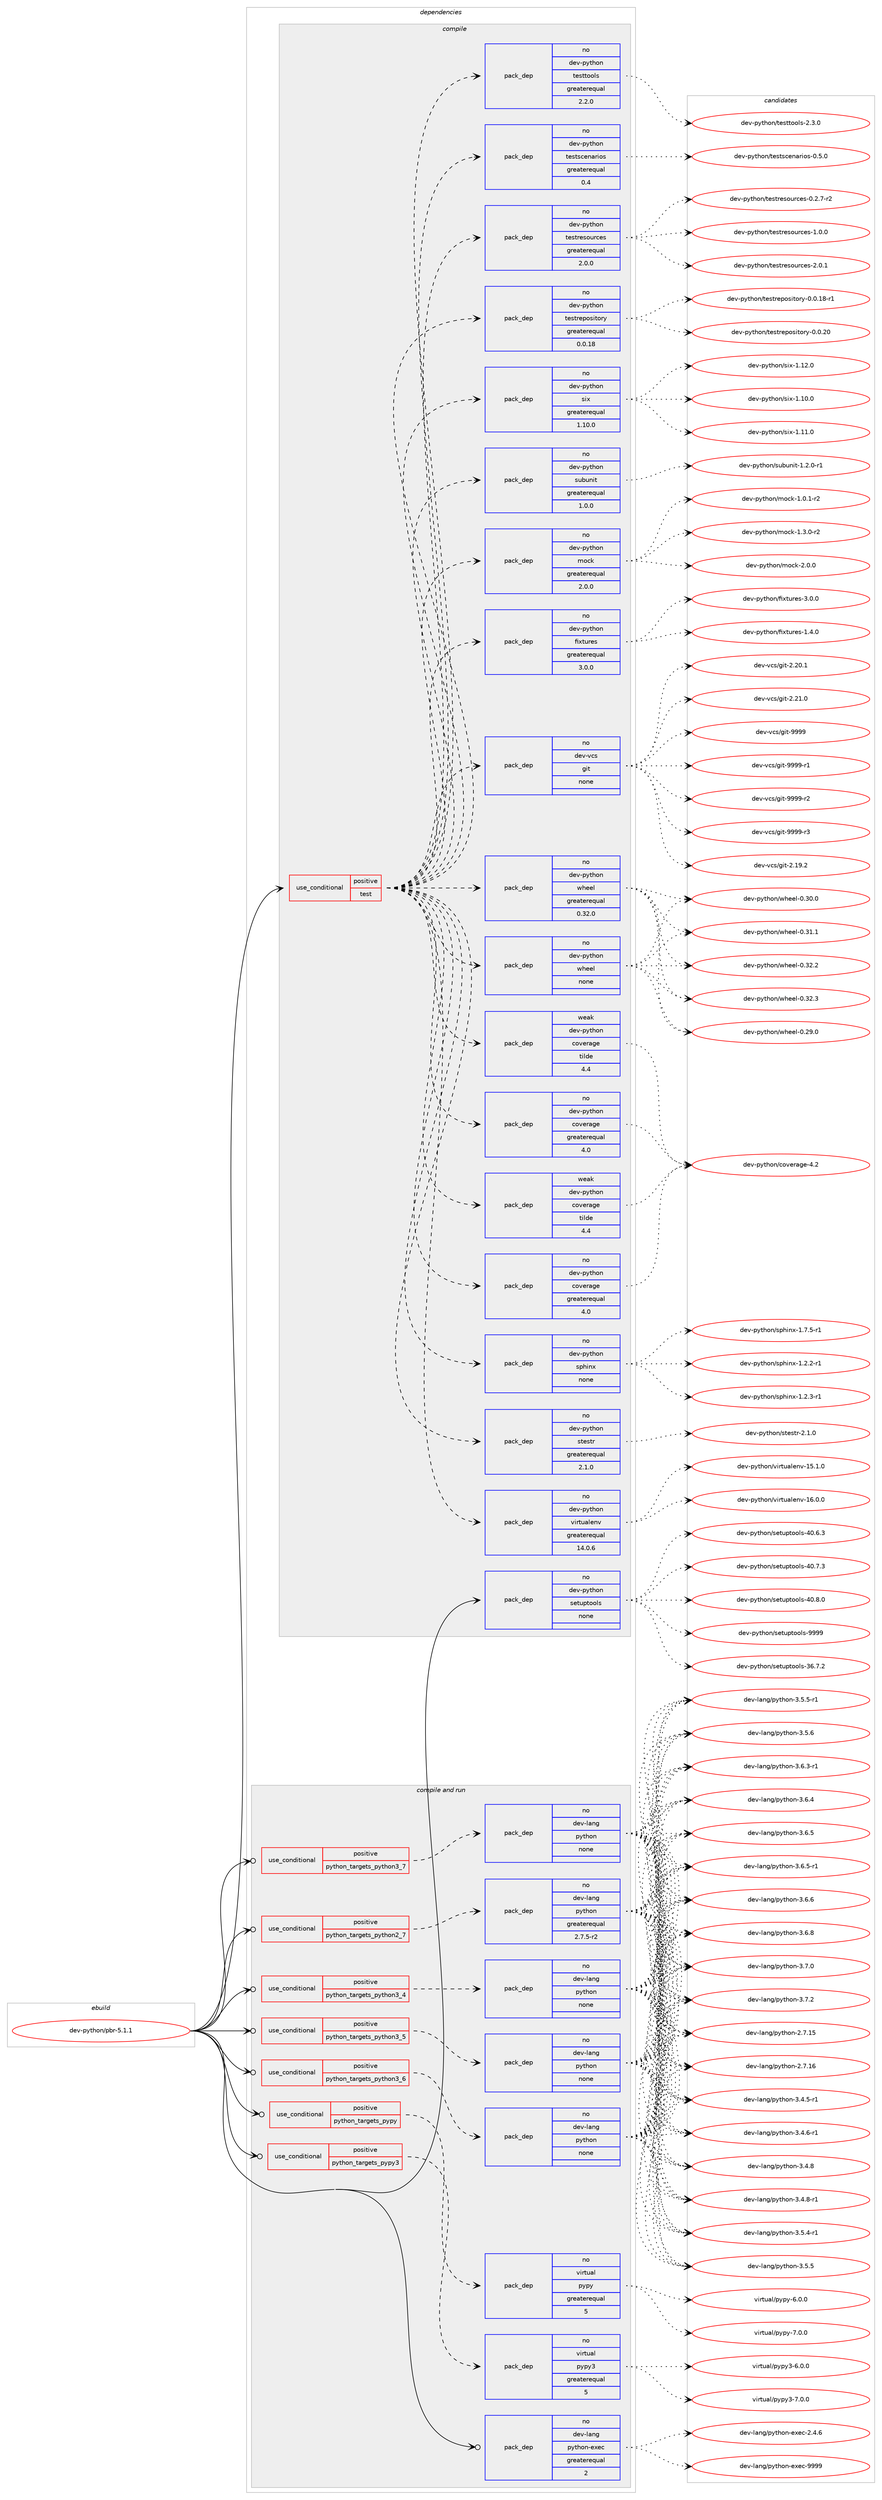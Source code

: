 digraph prolog {

# *************
# Graph options
# *************

newrank=true;
concentrate=true;
compound=true;
graph [rankdir=LR,fontname=Helvetica,fontsize=10,ranksep=1.5];#, ranksep=2.5, nodesep=0.2];
edge  [arrowhead=vee];
node  [fontname=Helvetica,fontsize=10];

# **********
# The ebuild
# **********

subgraph cluster_leftcol {
color=gray;
rank=same;
label=<<i>ebuild</i>>;
id [label="dev-python/pbr-5.1.1", color=red, width=4, href="../dev-python/pbr-5.1.1.svg"];
}

# ****************
# The dependencies
# ****************

subgraph cluster_midcol {
color=gray;
label=<<i>dependencies</i>>;
subgraph cluster_compile {
fillcolor="#eeeeee";
style=filled;
label=<<i>compile</i>>;
subgraph cond379207 {
dependency1424909 [label=<<TABLE BORDER="0" CELLBORDER="1" CELLSPACING="0" CELLPADDING="4"><TR><TD ROWSPAN="3" CELLPADDING="10">use_conditional</TD></TR><TR><TD>positive</TD></TR><TR><TD>test</TD></TR></TABLE>>, shape=none, color=red];
subgraph pack1022392 {
dependency1424910 [label=<<TABLE BORDER="0" CELLBORDER="1" CELLSPACING="0" CELLPADDING="4" WIDTH="220"><TR><TD ROWSPAN="6" CELLPADDING="30">pack_dep</TD></TR><TR><TD WIDTH="110">no</TD></TR><TR><TD>dev-python</TD></TR><TR><TD>wheel</TD></TR><TR><TD>greaterequal</TD></TR><TR><TD>0.32.0</TD></TR></TABLE>>, shape=none, color=blue];
}
dependency1424909:e -> dependency1424910:w [weight=20,style="dashed",arrowhead="vee"];
subgraph pack1022393 {
dependency1424911 [label=<<TABLE BORDER="0" CELLBORDER="1" CELLSPACING="0" CELLPADDING="4" WIDTH="220"><TR><TD ROWSPAN="6" CELLPADDING="30">pack_dep</TD></TR><TR><TD WIDTH="110">no</TD></TR><TR><TD>dev-python</TD></TR><TR><TD>coverage</TD></TR><TR><TD>greaterequal</TD></TR><TR><TD>4.0</TD></TR></TABLE>>, shape=none, color=blue];
}
dependency1424909:e -> dependency1424911:w [weight=20,style="dashed",arrowhead="vee"];
subgraph pack1022394 {
dependency1424912 [label=<<TABLE BORDER="0" CELLBORDER="1" CELLSPACING="0" CELLPADDING="4" WIDTH="220"><TR><TD ROWSPAN="6" CELLPADDING="30">pack_dep</TD></TR><TR><TD WIDTH="110">weak</TD></TR><TR><TD>dev-python</TD></TR><TR><TD>coverage</TD></TR><TR><TD>tilde</TD></TR><TR><TD>4.4</TD></TR></TABLE>>, shape=none, color=blue];
}
dependency1424909:e -> dependency1424912:w [weight=20,style="dashed",arrowhead="vee"];
subgraph pack1022395 {
dependency1424913 [label=<<TABLE BORDER="0" CELLBORDER="1" CELLSPACING="0" CELLPADDING="4" WIDTH="220"><TR><TD ROWSPAN="6" CELLPADDING="30">pack_dep</TD></TR><TR><TD WIDTH="110">no</TD></TR><TR><TD>dev-python</TD></TR><TR><TD>fixtures</TD></TR><TR><TD>greaterequal</TD></TR><TR><TD>3.0.0</TD></TR></TABLE>>, shape=none, color=blue];
}
dependency1424909:e -> dependency1424913:w [weight=20,style="dashed",arrowhead="vee"];
subgraph pack1022396 {
dependency1424914 [label=<<TABLE BORDER="0" CELLBORDER="1" CELLSPACING="0" CELLPADDING="4" WIDTH="220"><TR><TD ROWSPAN="6" CELLPADDING="30">pack_dep</TD></TR><TR><TD WIDTH="110">no</TD></TR><TR><TD>dev-python</TD></TR><TR><TD>mock</TD></TR><TR><TD>greaterequal</TD></TR><TR><TD>2.0.0</TD></TR></TABLE>>, shape=none, color=blue];
}
dependency1424909:e -> dependency1424914:w [weight=20,style="dashed",arrowhead="vee"];
subgraph pack1022397 {
dependency1424915 [label=<<TABLE BORDER="0" CELLBORDER="1" CELLSPACING="0" CELLPADDING="4" WIDTH="220"><TR><TD ROWSPAN="6" CELLPADDING="30">pack_dep</TD></TR><TR><TD WIDTH="110">no</TD></TR><TR><TD>dev-python</TD></TR><TR><TD>subunit</TD></TR><TR><TD>greaterequal</TD></TR><TR><TD>1.0.0</TD></TR></TABLE>>, shape=none, color=blue];
}
dependency1424909:e -> dependency1424915:w [weight=20,style="dashed",arrowhead="vee"];
subgraph pack1022398 {
dependency1424916 [label=<<TABLE BORDER="0" CELLBORDER="1" CELLSPACING="0" CELLPADDING="4" WIDTH="220"><TR><TD ROWSPAN="6" CELLPADDING="30">pack_dep</TD></TR><TR><TD WIDTH="110">no</TD></TR><TR><TD>dev-python</TD></TR><TR><TD>six</TD></TR><TR><TD>greaterequal</TD></TR><TR><TD>1.10.0</TD></TR></TABLE>>, shape=none, color=blue];
}
dependency1424909:e -> dependency1424916:w [weight=20,style="dashed",arrowhead="vee"];
subgraph pack1022399 {
dependency1424917 [label=<<TABLE BORDER="0" CELLBORDER="1" CELLSPACING="0" CELLPADDING="4" WIDTH="220"><TR><TD ROWSPAN="6" CELLPADDING="30">pack_dep</TD></TR><TR><TD WIDTH="110">no</TD></TR><TR><TD>dev-python</TD></TR><TR><TD>testrepository</TD></TR><TR><TD>greaterequal</TD></TR><TR><TD>0.0.18</TD></TR></TABLE>>, shape=none, color=blue];
}
dependency1424909:e -> dependency1424917:w [weight=20,style="dashed",arrowhead="vee"];
subgraph pack1022400 {
dependency1424918 [label=<<TABLE BORDER="0" CELLBORDER="1" CELLSPACING="0" CELLPADDING="4" WIDTH="220"><TR><TD ROWSPAN="6" CELLPADDING="30">pack_dep</TD></TR><TR><TD WIDTH="110">no</TD></TR><TR><TD>dev-python</TD></TR><TR><TD>testresources</TD></TR><TR><TD>greaterequal</TD></TR><TR><TD>2.0.0</TD></TR></TABLE>>, shape=none, color=blue];
}
dependency1424909:e -> dependency1424918:w [weight=20,style="dashed",arrowhead="vee"];
subgraph pack1022401 {
dependency1424919 [label=<<TABLE BORDER="0" CELLBORDER="1" CELLSPACING="0" CELLPADDING="4" WIDTH="220"><TR><TD ROWSPAN="6" CELLPADDING="30">pack_dep</TD></TR><TR><TD WIDTH="110">no</TD></TR><TR><TD>dev-python</TD></TR><TR><TD>testscenarios</TD></TR><TR><TD>greaterequal</TD></TR><TR><TD>0.4</TD></TR></TABLE>>, shape=none, color=blue];
}
dependency1424909:e -> dependency1424919:w [weight=20,style="dashed",arrowhead="vee"];
subgraph pack1022402 {
dependency1424920 [label=<<TABLE BORDER="0" CELLBORDER="1" CELLSPACING="0" CELLPADDING="4" WIDTH="220"><TR><TD ROWSPAN="6" CELLPADDING="30">pack_dep</TD></TR><TR><TD WIDTH="110">no</TD></TR><TR><TD>dev-python</TD></TR><TR><TD>testtools</TD></TR><TR><TD>greaterequal</TD></TR><TR><TD>2.2.0</TD></TR></TABLE>>, shape=none, color=blue];
}
dependency1424909:e -> dependency1424920:w [weight=20,style="dashed",arrowhead="vee"];
subgraph pack1022403 {
dependency1424921 [label=<<TABLE BORDER="0" CELLBORDER="1" CELLSPACING="0" CELLPADDING="4" WIDTH="220"><TR><TD ROWSPAN="6" CELLPADDING="30">pack_dep</TD></TR><TR><TD WIDTH="110">no</TD></TR><TR><TD>dev-python</TD></TR><TR><TD>virtualenv</TD></TR><TR><TD>greaterequal</TD></TR><TR><TD>14.0.6</TD></TR></TABLE>>, shape=none, color=blue];
}
dependency1424909:e -> dependency1424921:w [weight=20,style="dashed",arrowhead="vee"];
subgraph pack1022404 {
dependency1424922 [label=<<TABLE BORDER="0" CELLBORDER="1" CELLSPACING="0" CELLPADDING="4" WIDTH="220"><TR><TD ROWSPAN="6" CELLPADDING="30">pack_dep</TD></TR><TR><TD WIDTH="110">no</TD></TR><TR><TD>dev-python</TD></TR><TR><TD>stestr</TD></TR><TR><TD>greaterequal</TD></TR><TR><TD>2.1.0</TD></TR></TABLE>>, shape=none, color=blue];
}
dependency1424909:e -> dependency1424922:w [weight=20,style="dashed",arrowhead="vee"];
subgraph pack1022405 {
dependency1424923 [label=<<TABLE BORDER="0" CELLBORDER="1" CELLSPACING="0" CELLPADDING="4" WIDTH="220"><TR><TD ROWSPAN="6" CELLPADDING="30">pack_dep</TD></TR><TR><TD WIDTH="110">no</TD></TR><TR><TD>dev-python</TD></TR><TR><TD>coverage</TD></TR><TR><TD>greaterequal</TD></TR><TR><TD>4.0</TD></TR></TABLE>>, shape=none, color=blue];
}
dependency1424909:e -> dependency1424923:w [weight=20,style="dashed",arrowhead="vee"];
subgraph pack1022406 {
dependency1424924 [label=<<TABLE BORDER="0" CELLBORDER="1" CELLSPACING="0" CELLPADDING="4" WIDTH="220"><TR><TD ROWSPAN="6" CELLPADDING="30">pack_dep</TD></TR><TR><TD WIDTH="110">weak</TD></TR><TR><TD>dev-python</TD></TR><TR><TD>coverage</TD></TR><TR><TD>tilde</TD></TR><TR><TD>4.4</TD></TR></TABLE>>, shape=none, color=blue];
}
dependency1424909:e -> dependency1424924:w [weight=20,style="dashed",arrowhead="vee"];
subgraph pack1022407 {
dependency1424925 [label=<<TABLE BORDER="0" CELLBORDER="1" CELLSPACING="0" CELLPADDING="4" WIDTH="220"><TR><TD ROWSPAN="6" CELLPADDING="30">pack_dep</TD></TR><TR><TD WIDTH="110">no</TD></TR><TR><TD>dev-python</TD></TR><TR><TD>sphinx</TD></TR><TR><TD>none</TD></TR><TR><TD></TD></TR></TABLE>>, shape=none, color=blue];
}
dependency1424909:e -> dependency1424925:w [weight=20,style="dashed",arrowhead="vee"];
subgraph pack1022408 {
dependency1424926 [label=<<TABLE BORDER="0" CELLBORDER="1" CELLSPACING="0" CELLPADDING="4" WIDTH="220"><TR><TD ROWSPAN="6" CELLPADDING="30">pack_dep</TD></TR><TR><TD WIDTH="110">no</TD></TR><TR><TD>dev-python</TD></TR><TR><TD>wheel</TD></TR><TR><TD>none</TD></TR><TR><TD></TD></TR></TABLE>>, shape=none, color=blue];
}
dependency1424909:e -> dependency1424926:w [weight=20,style="dashed",arrowhead="vee"];
subgraph pack1022409 {
dependency1424927 [label=<<TABLE BORDER="0" CELLBORDER="1" CELLSPACING="0" CELLPADDING="4" WIDTH="220"><TR><TD ROWSPAN="6" CELLPADDING="30">pack_dep</TD></TR><TR><TD WIDTH="110">no</TD></TR><TR><TD>dev-vcs</TD></TR><TR><TD>git</TD></TR><TR><TD>none</TD></TR><TR><TD></TD></TR></TABLE>>, shape=none, color=blue];
}
dependency1424909:e -> dependency1424927:w [weight=20,style="dashed",arrowhead="vee"];
}
id:e -> dependency1424909:w [weight=20,style="solid",arrowhead="vee"];
subgraph pack1022410 {
dependency1424928 [label=<<TABLE BORDER="0" CELLBORDER="1" CELLSPACING="0" CELLPADDING="4" WIDTH="220"><TR><TD ROWSPAN="6" CELLPADDING="30">pack_dep</TD></TR><TR><TD WIDTH="110">no</TD></TR><TR><TD>dev-python</TD></TR><TR><TD>setuptools</TD></TR><TR><TD>none</TD></TR><TR><TD></TD></TR></TABLE>>, shape=none, color=blue];
}
id:e -> dependency1424928:w [weight=20,style="solid",arrowhead="vee"];
}
subgraph cluster_compileandrun {
fillcolor="#eeeeee";
style=filled;
label=<<i>compile and run</i>>;
subgraph cond379208 {
dependency1424929 [label=<<TABLE BORDER="0" CELLBORDER="1" CELLSPACING="0" CELLPADDING="4"><TR><TD ROWSPAN="3" CELLPADDING="10">use_conditional</TD></TR><TR><TD>positive</TD></TR><TR><TD>python_targets_pypy</TD></TR></TABLE>>, shape=none, color=red];
subgraph pack1022411 {
dependency1424930 [label=<<TABLE BORDER="0" CELLBORDER="1" CELLSPACING="0" CELLPADDING="4" WIDTH="220"><TR><TD ROWSPAN="6" CELLPADDING="30">pack_dep</TD></TR><TR><TD WIDTH="110">no</TD></TR><TR><TD>virtual</TD></TR><TR><TD>pypy</TD></TR><TR><TD>greaterequal</TD></TR><TR><TD>5</TD></TR></TABLE>>, shape=none, color=blue];
}
dependency1424929:e -> dependency1424930:w [weight=20,style="dashed",arrowhead="vee"];
}
id:e -> dependency1424929:w [weight=20,style="solid",arrowhead="odotvee"];
subgraph cond379209 {
dependency1424931 [label=<<TABLE BORDER="0" CELLBORDER="1" CELLSPACING="0" CELLPADDING="4"><TR><TD ROWSPAN="3" CELLPADDING="10">use_conditional</TD></TR><TR><TD>positive</TD></TR><TR><TD>python_targets_pypy3</TD></TR></TABLE>>, shape=none, color=red];
subgraph pack1022412 {
dependency1424932 [label=<<TABLE BORDER="0" CELLBORDER="1" CELLSPACING="0" CELLPADDING="4" WIDTH="220"><TR><TD ROWSPAN="6" CELLPADDING="30">pack_dep</TD></TR><TR><TD WIDTH="110">no</TD></TR><TR><TD>virtual</TD></TR><TR><TD>pypy3</TD></TR><TR><TD>greaterequal</TD></TR><TR><TD>5</TD></TR></TABLE>>, shape=none, color=blue];
}
dependency1424931:e -> dependency1424932:w [weight=20,style="dashed",arrowhead="vee"];
}
id:e -> dependency1424931:w [weight=20,style="solid",arrowhead="odotvee"];
subgraph cond379210 {
dependency1424933 [label=<<TABLE BORDER="0" CELLBORDER="1" CELLSPACING="0" CELLPADDING="4"><TR><TD ROWSPAN="3" CELLPADDING="10">use_conditional</TD></TR><TR><TD>positive</TD></TR><TR><TD>python_targets_python2_7</TD></TR></TABLE>>, shape=none, color=red];
subgraph pack1022413 {
dependency1424934 [label=<<TABLE BORDER="0" CELLBORDER="1" CELLSPACING="0" CELLPADDING="4" WIDTH="220"><TR><TD ROWSPAN="6" CELLPADDING="30">pack_dep</TD></TR><TR><TD WIDTH="110">no</TD></TR><TR><TD>dev-lang</TD></TR><TR><TD>python</TD></TR><TR><TD>greaterequal</TD></TR><TR><TD>2.7.5-r2</TD></TR></TABLE>>, shape=none, color=blue];
}
dependency1424933:e -> dependency1424934:w [weight=20,style="dashed",arrowhead="vee"];
}
id:e -> dependency1424933:w [weight=20,style="solid",arrowhead="odotvee"];
subgraph cond379211 {
dependency1424935 [label=<<TABLE BORDER="0" CELLBORDER="1" CELLSPACING="0" CELLPADDING="4"><TR><TD ROWSPAN="3" CELLPADDING="10">use_conditional</TD></TR><TR><TD>positive</TD></TR><TR><TD>python_targets_python3_4</TD></TR></TABLE>>, shape=none, color=red];
subgraph pack1022414 {
dependency1424936 [label=<<TABLE BORDER="0" CELLBORDER="1" CELLSPACING="0" CELLPADDING="4" WIDTH="220"><TR><TD ROWSPAN="6" CELLPADDING="30">pack_dep</TD></TR><TR><TD WIDTH="110">no</TD></TR><TR><TD>dev-lang</TD></TR><TR><TD>python</TD></TR><TR><TD>none</TD></TR><TR><TD></TD></TR></TABLE>>, shape=none, color=blue];
}
dependency1424935:e -> dependency1424936:w [weight=20,style="dashed",arrowhead="vee"];
}
id:e -> dependency1424935:w [weight=20,style="solid",arrowhead="odotvee"];
subgraph cond379212 {
dependency1424937 [label=<<TABLE BORDER="0" CELLBORDER="1" CELLSPACING="0" CELLPADDING="4"><TR><TD ROWSPAN="3" CELLPADDING="10">use_conditional</TD></TR><TR><TD>positive</TD></TR><TR><TD>python_targets_python3_5</TD></TR></TABLE>>, shape=none, color=red];
subgraph pack1022415 {
dependency1424938 [label=<<TABLE BORDER="0" CELLBORDER="1" CELLSPACING="0" CELLPADDING="4" WIDTH="220"><TR><TD ROWSPAN="6" CELLPADDING="30">pack_dep</TD></TR><TR><TD WIDTH="110">no</TD></TR><TR><TD>dev-lang</TD></TR><TR><TD>python</TD></TR><TR><TD>none</TD></TR><TR><TD></TD></TR></TABLE>>, shape=none, color=blue];
}
dependency1424937:e -> dependency1424938:w [weight=20,style="dashed",arrowhead="vee"];
}
id:e -> dependency1424937:w [weight=20,style="solid",arrowhead="odotvee"];
subgraph cond379213 {
dependency1424939 [label=<<TABLE BORDER="0" CELLBORDER="1" CELLSPACING="0" CELLPADDING="4"><TR><TD ROWSPAN="3" CELLPADDING="10">use_conditional</TD></TR><TR><TD>positive</TD></TR><TR><TD>python_targets_python3_6</TD></TR></TABLE>>, shape=none, color=red];
subgraph pack1022416 {
dependency1424940 [label=<<TABLE BORDER="0" CELLBORDER="1" CELLSPACING="0" CELLPADDING="4" WIDTH="220"><TR><TD ROWSPAN="6" CELLPADDING="30">pack_dep</TD></TR><TR><TD WIDTH="110">no</TD></TR><TR><TD>dev-lang</TD></TR><TR><TD>python</TD></TR><TR><TD>none</TD></TR><TR><TD></TD></TR></TABLE>>, shape=none, color=blue];
}
dependency1424939:e -> dependency1424940:w [weight=20,style="dashed",arrowhead="vee"];
}
id:e -> dependency1424939:w [weight=20,style="solid",arrowhead="odotvee"];
subgraph cond379214 {
dependency1424941 [label=<<TABLE BORDER="0" CELLBORDER="1" CELLSPACING="0" CELLPADDING="4"><TR><TD ROWSPAN="3" CELLPADDING="10">use_conditional</TD></TR><TR><TD>positive</TD></TR><TR><TD>python_targets_python3_7</TD></TR></TABLE>>, shape=none, color=red];
subgraph pack1022417 {
dependency1424942 [label=<<TABLE BORDER="0" CELLBORDER="1" CELLSPACING="0" CELLPADDING="4" WIDTH="220"><TR><TD ROWSPAN="6" CELLPADDING="30">pack_dep</TD></TR><TR><TD WIDTH="110">no</TD></TR><TR><TD>dev-lang</TD></TR><TR><TD>python</TD></TR><TR><TD>none</TD></TR><TR><TD></TD></TR></TABLE>>, shape=none, color=blue];
}
dependency1424941:e -> dependency1424942:w [weight=20,style="dashed",arrowhead="vee"];
}
id:e -> dependency1424941:w [weight=20,style="solid",arrowhead="odotvee"];
subgraph pack1022418 {
dependency1424943 [label=<<TABLE BORDER="0" CELLBORDER="1" CELLSPACING="0" CELLPADDING="4" WIDTH="220"><TR><TD ROWSPAN="6" CELLPADDING="30">pack_dep</TD></TR><TR><TD WIDTH="110">no</TD></TR><TR><TD>dev-lang</TD></TR><TR><TD>python-exec</TD></TR><TR><TD>greaterequal</TD></TR><TR><TD>2</TD></TR></TABLE>>, shape=none, color=blue];
}
id:e -> dependency1424943:w [weight=20,style="solid",arrowhead="odotvee"];
}
subgraph cluster_run {
fillcolor="#eeeeee";
style=filled;
label=<<i>run</i>>;
}
}

# **************
# The candidates
# **************

subgraph cluster_choices {
rank=same;
color=gray;
label=<<i>candidates</i>>;

subgraph choice1022392 {
color=black;
nodesep=1;
choice100101118451121211161041111104711910410110110845484650574648 [label="dev-python/wheel-0.29.0", color=red, width=4,href="../dev-python/wheel-0.29.0.svg"];
choice100101118451121211161041111104711910410110110845484651484648 [label="dev-python/wheel-0.30.0", color=red, width=4,href="../dev-python/wheel-0.30.0.svg"];
choice100101118451121211161041111104711910410110110845484651494649 [label="dev-python/wheel-0.31.1", color=red, width=4,href="../dev-python/wheel-0.31.1.svg"];
choice100101118451121211161041111104711910410110110845484651504650 [label="dev-python/wheel-0.32.2", color=red, width=4,href="../dev-python/wheel-0.32.2.svg"];
choice100101118451121211161041111104711910410110110845484651504651 [label="dev-python/wheel-0.32.3", color=red, width=4,href="../dev-python/wheel-0.32.3.svg"];
dependency1424910:e -> choice100101118451121211161041111104711910410110110845484650574648:w [style=dotted,weight="100"];
dependency1424910:e -> choice100101118451121211161041111104711910410110110845484651484648:w [style=dotted,weight="100"];
dependency1424910:e -> choice100101118451121211161041111104711910410110110845484651494649:w [style=dotted,weight="100"];
dependency1424910:e -> choice100101118451121211161041111104711910410110110845484651504650:w [style=dotted,weight="100"];
dependency1424910:e -> choice100101118451121211161041111104711910410110110845484651504651:w [style=dotted,weight="100"];
}
subgraph choice1022393 {
color=black;
nodesep=1;
choice1001011184511212111610411111047991111181011149710310145524650 [label="dev-python/coverage-4.2", color=red, width=4,href="../dev-python/coverage-4.2.svg"];
dependency1424911:e -> choice1001011184511212111610411111047991111181011149710310145524650:w [style=dotted,weight="100"];
}
subgraph choice1022394 {
color=black;
nodesep=1;
choice1001011184511212111610411111047991111181011149710310145524650 [label="dev-python/coverage-4.2", color=red, width=4,href="../dev-python/coverage-4.2.svg"];
dependency1424912:e -> choice1001011184511212111610411111047991111181011149710310145524650:w [style=dotted,weight="100"];
}
subgraph choice1022395 {
color=black;
nodesep=1;
choice1001011184511212111610411111047102105120116117114101115454946524648 [label="dev-python/fixtures-1.4.0", color=red, width=4,href="../dev-python/fixtures-1.4.0.svg"];
choice1001011184511212111610411111047102105120116117114101115455146484648 [label="dev-python/fixtures-3.0.0", color=red, width=4,href="../dev-python/fixtures-3.0.0.svg"];
dependency1424913:e -> choice1001011184511212111610411111047102105120116117114101115454946524648:w [style=dotted,weight="100"];
dependency1424913:e -> choice1001011184511212111610411111047102105120116117114101115455146484648:w [style=dotted,weight="100"];
}
subgraph choice1022396 {
color=black;
nodesep=1;
choice1001011184511212111610411111047109111991074549464846494511450 [label="dev-python/mock-1.0.1-r2", color=red, width=4,href="../dev-python/mock-1.0.1-r2.svg"];
choice1001011184511212111610411111047109111991074549465146484511450 [label="dev-python/mock-1.3.0-r2", color=red, width=4,href="../dev-python/mock-1.3.0-r2.svg"];
choice100101118451121211161041111104710911199107455046484648 [label="dev-python/mock-2.0.0", color=red, width=4,href="../dev-python/mock-2.0.0.svg"];
dependency1424914:e -> choice1001011184511212111610411111047109111991074549464846494511450:w [style=dotted,weight="100"];
dependency1424914:e -> choice1001011184511212111610411111047109111991074549465146484511450:w [style=dotted,weight="100"];
dependency1424914:e -> choice100101118451121211161041111104710911199107455046484648:w [style=dotted,weight="100"];
}
subgraph choice1022397 {
color=black;
nodesep=1;
choice1001011184511212111610411111047115117981171101051164549465046484511449 [label="dev-python/subunit-1.2.0-r1", color=red, width=4,href="../dev-python/subunit-1.2.0-r1.svg"];
dependency1424915:e -> choice1001011184511212111610411111047115117981171101051164549465046484511449:w [style=dotted,weight="100"];
}
subgraph choice1022398 {
color=black;
nodesep=1;
choice100101118451121211161041111104711510512045494649484648 [label="dev-python/six-1.10.0", color=red, width=4,href="../dev-python/six-1.10.0.svg"];
choice100101118451121211161041111104711510512045494649494648 [label="dev-python/six-1.11.0", color=red, width=4,href="../dev-python/six-1.11.0.svg"];
choice100101118451121211161041111104711510512045494649504648 [label="dev-python/six-1.12.0", color=red, width=4,href="../dev-python/six-1.12.0.svg"];
dependency1424916:e -> choice100101118451121211161041111104711510512045494649484648:w [style=dotted,weight="100"];
dependency1424916:e -> choice100101118451121211161041111104711510512045494649494648:w [style=dotted,weight="100"];
dependency1424916:e -> choice100101118451121211161041111104711510512045494649504648:w [style=dotted,weight="100"];
}
subgraph choice1022399 {
color=black;
nodesep=1;
choice1001011184511212111610411111047116101115116114101112111115105116111114121454846484649564511449 [label="dev-python/testrepository-0.0.18-r1", color=red, width=4,href="../dev-python/testrepository-0.0.18-r1.svg"];
choice100101118451121211161041111104711610111511611410111211111510511611111412145484648465048 [label="dev-python/testrepository-0.0.20", color=red, width=4,href="../dev-python/testrepository-0.0.20.svg"];
dependency1424917:e -> choice1001011184511212111610411111047116101115116114101112111115105116111114121454846484649564511449:w [style=dotted,weight="100"];
dependency1424917:e -> choice100101118451121211161041111104711610111511611410111211111510511611111412145484648465048:w [style=dotted,weight="100"];
}
subgraph choice1022400 {
color=black;
nodesep=1;
choice1001011184511212111610411111047116101115116114101115111117114991011154548465046554511450 [label="dev-python/testresources-0.2.7-r2", color=red, width=4,href="../dev-python/testresources-0.2.7-r2.svg"];
choice100101118451121211161041111104711610111511611410111511111711499101115454946484648 [label="dev-python/testresources-1.0.0", color=red, width=4,href="../dev-python/testresources-1.0.0.svg"];
choice100101118451121211161041111104711610111511611410111511111711499101115455046484649 [label="dev-python/testresources-2.0.1", color=red, width=4,href="../dev-python/testresources-2.0.1.svg"];
dependency1424918:e -> choice1001011184511212111610411111047116101115116114101115111117114991011154548465046554511450:w [style=dotted,weight="100"];
dependency1424918:e -> choice100101118451121211161041111104711610111511611410111511111711499101115454946484648:w [style=dotted,weight="100"];
dependency1424918:e -> choice100101118451121211161041111104711610111511611410111511111711499101115455046484649:w [style=dotted,weight="100"];
}
subgraph choice1022401 {
color=black;
nodesep=1;
choice10010111845112121116104111110471161011151161159910111097114105111115454846534648 [label="dev-python/testscenarios-0.5.0", color=red, width=4,href="../dev-python/testscenarios-0.5.0.svg"];
dependency1424919:e -> choice10010111845112121116104111110471161011151161159910111097114105111115454846534648:w [style=dotted,weight="100"];
}
subgraph choice1022402 {
color=black;
nodesep=1;
choice1001011184511212111610411111047116101115116116111111108115455046514648 [label="dev-python/testtools-2.3.0", color=red, width=4,href="../dev-python/testtools-2.3.0.svg"];
dependency1424920:e -> choice1001011184511212111610411111047116101115116116111111108115455046514648:w [style=dotted,weight="100"];
}
subgraph choice1022403 {
color=black;
nodesep=1;
choice10010111845112121116104111110471181051141161179710810111011845495346494648 [label="dev-python/virtualenv-15.1.0", color=red, width=4,href="../dev-python/virtualenv-15.1.0.svg"];
choice10010111845112121116104111110471181051141161179710810111011845495446484648 [label="dev-python/virtualenv-16.0.0", color=red, width=4,href="../dev-python/virtualenv-16.0.0.svg"];
dependency1424921:e -> choice10010111845112121116104111110471181051141161179710810111011845495346494648:w [style=dotted,weight="100"];
dependency1424921:e -> choice10010111845112121116104111110471181051141161179710810111011845495446484648:w [style=dotted,weight="100"];
}
subgraph choice1022404 {
color=black;
nodesep=1;
choice1001011184511212111610411111047115116101115116114455046494648 [label="dev-python/stestr-2.1.0", color=red, width=4,href="../dev-python/stestr-2.1.0.svg"];
dependency1424922:e -> choice1001011184511212111610411111047115116101115116114455046494648:w [style=dotted,weight="100"];
}
subgraph choice1022405 {
color=black;
nodesep=1;
choice1001011184511212111610411111047991111181011149710310145524650 [label="dev-python/coverage-4.2", color=red, width=4,href="../dev-python/coverage-4.2.svg"];
dependency1424923:e -> choice1001011184511212111610411111047991111181011149710310145524650:w [style=dotted,weight="100"];
}
subgraph choice1022406 {
color=black;
nodesep=1;
choice1001011184511212111610411111047991111181011149710310145524650 [label="dev-python/coverage-4.2", color=red, width=4,href="../dev-python/coverage-4.2.svg"];
dependency1424924:e -> choice1001011184511212111610411111047991111181011149710310145524650:w [style=dotted,weight="100"];
}
subgraph choice1022407 {
color=black;
nodesep=1;
choice10010111845112121116104111110471151121041051101204549465046504511449 [label="dev-python/sphinx-1.2.2-r1", color=red, width=4,href="../dev-python/sphinx-1.2.2-r1.svg"];
choice10010111845112121116104111110471151121041051101204549465046514511449 [label="dev-python/sphinx-1.2.3-r1", color=red, width=4,href="../dev-python/sphinx-1.2.3-r1.svg"];
choice10010111845112121116104111110471151121041051101204549465546534511449 [label="dev-python/sphinx-1.7.5-r1", color=red, width=4,href="../dev-python/sphinx-1.7.5-r1.svg"];
dependency1424925:e -> choice10010111845112121116104111110471151121041051101204549465046504511449:w [style=dotted,weight="100"];
dependency1424925:e -> choice10010111845112121116104111110471151121041051101204549465046514511449:w [style=dotted,weight="100"];
dependency1424925:e -> choice10010111845112121116104111110471151121041051101204549465546534511449:w [style=dotted,weight="100"];
}
subgraph choice1022408 {
color=black;
nodesep=1;
choice100101118451121211161041111104711910410110110845484650574648 [label="dev-python/wheel-0.29.0", color=red, width=4,href="../dev-python/wheel-0.29.0.svg"];
choice100101118451121211161041111104711910410110110845484651484648 [label="dev-python/wheel-0.30.0", color=red, width=4,href="../dev-python/wheel-0.30.0.svg"];
choice100101118451121211161041111104711910410110110845484651494649 [label="dev-python/wheel-0.31.1", color=red, width=4,href="../dev-python/wheel-0.31.1.svg"];
choice100101118451121211161041111104711910410110110845484651504650 [label="dev-python/wheel-0.32.2", color=red, width=4,href="../dev-python/wheel-0.32.2.svg"];
choice100101118451121211161041111104711910410110110845484651504651 [label="dev-python/wheel-0.32.3", color=red, width=4,href="../dev-python/wheel-0.32.3.svg"];
dependency1424926:e -> choice100101118451121211161041111104711910410110110845484650574648:w [style=dotted,weight="100"];
dependency1424926:e -> choice100101118451121211161041111104711910410110110845484651484648:w [style=dotted,weight="100"];
dependency1424926:e -> choice100101118451121211161041111104711910410110110845484651494649:w [style=dotted,weight="100"];
dependency1424926:e -> choice100101118451121211161041111104711910410110110845484651504650:w [style=dotted,weight="100"];
dependency1424926:e -> choice100101118451121211161041111104711910410110110845484651504651:w [style=dotted,weight="100"];
}
subgraph choice1022409 {
color=black;
nodesep=1;
choice10010111845118991154710310511645504649574650 [label="dev-vcs/git-2.19.2", color=red, width=4,href="../dev-vcs/git-2.19.2.svg"];
choice10010111845118991154710310511645504650484649 [label="dev-vcs/git-2.20.1", color=red, width=4,href="../dev-vcs/git-2.20.1.svg"];
choice10010111845118991154710310511645504650494648 [label="dev-vcs/git-2.21.0", color=red, width=4,href="../dev-vcs/git-2.21.0.svg"];
choice1001011184511899115471031051164557575757 [label="dev-vcs/git-9999", color=red, width=4,href="../dev-vcs/git-9999.svg"];
choice10010111845118991154710310511645575757574511449 [label="dev-vcs/git-9999-r1", color=red, width=4,href="../dev-vcs/git-9999-r1.svg"];
choice10010111845118991154710310511645575757574511450 [label="dev-vcs/git-9999-r2", color=red, width=4,href="../dev-vcs/git-9999-r2.svg"];
choice10010111845118991154710310511645575757574511451 [label="dev-vcs/git-9999-r3", color=red, width=4,href="../dev-vcs/git-9999-r3.svg"];
dependency1424927:e -> choice10010111845118991154710310511645504649574650:w [style=dotted,weight="100"];
dependency1424927:e -> choice10010111845118991154710310511645504650484649:w [style=dotted,weight="100"];
dependency1424927:e -> choice10010111845118991154710310511645504650494648:w [style=dotted,weight="100"];
dependency1424927:e -> choice1001011184511899115471031051164557575757:w [style=dotted,weight="100"];
dependency1424927:e -> choice10010111845118991154710310511645575757574511449:w [style=dotted,weight="100"];
dependency1424927:e -> choice10010111845118991154710310511645575757574511450:w [style=dotted,weight="100"];
dependency1424927:e -> choice10010111845118991154710310511645575757574511451:w [style=dotted,weight="100"];
}
subgraph choice1022410 {
color=black;
nodesep=1;
choice100101118451121211161041111104711510111611711211611111110811545515446554650 [label="dev-python/setuptools-36.7.2", color=red, width=4,href="../dev-python/setuptools-36.7.2.svg"];
choice100101118451121211161041111104711510111611711211611111110811545524846544651 [label="dev-python/setuptools-40.6.3", color=red, width=4,href="../dev-python/setuptools-40.6.3.svg"];
choice100101118451121211161041111104711510111611711211611111110811545524846554651 [label="dev-python/setuptools-40.7.3", color=red, width=4,href="../dev-python/setuptools-40.7.3.svg"];
choice100101118451121211161041111104711510111611711211611111110811545524846564648 [label="dev-python/setuptools-40.8.0", color=red, width=4,href="../dev-python/setuptools-40.8.0.svg"];
choice10010111845112121116104111110471151011161171121161111111081154557575757 [label="dev-python/setuptools-9999", color=red, width=4,href="../dev-python/setuptools-9999.svg"];
dependency1424928:e -> choice100101118451121211161041111104711510111611711211611111110811545515446554650:w [style=dotted,weight="100"];
dependency1424928:e -> choice100101118451121211161041111104711510111611711211611111110811545524846544651:w [style=dotted,weight="100"];
dependency1424928:e -> choice100101118451121211161041111104711510111611711211611111110811545524846554651:w [style=dotted,weight="100"];
dependency1424928:e -> choice100101118451121211161041111104711510111611711211611111110811545524846564648:w [style=dotted,weight="100"];
dependency1424928:e -> choice10010111845112121116104111110471151011161171121161111111081154557575757:w [style=dotted,weight="100"];
}
subgraph choice1022411 {
color=black;
nodesep=1;
choice1181051141161179710847112121112121455446484648 [label="virtual/pypy-6.0.0", color=red, width=4,href="../virtual/pypy-6.0.0.svg"];
choice1181051141161179710847112121112121455546484648 [label="virtual/pypy-7.0.0", color=red, width=4,href="../virtual/pypy-7.0.0.svg"];
dependency1424930:e -> choice1181051141161179710847112121112121455446484648:w [style=dotted,weight="100"];
dependency1424930:e -> choice1181051141161179710847112121112121455546484648:w [style=dotted,weight="100"];
}
subgraph choice1022412 {
color=black;
nodesep=1;
choice118105114116117971084711212111212151455446484648 [label="virtual/pypy3-6.0.0", color=red, width=4,href="../virtual/pypy3-6.0.0.svg"];
choice118105114116117971084711212111212151455546484648 [label="virtual/pypy3-7.0.0", color=red, width=4,href="../virtual/pypy3-7.0.0.svg"];
dependency1424932:e -> choice118105114116117971084711212111212151455446484648:w [style=dotted,weight="100"];
dependency1424932:e -> choice118105114116117971084711212111212151455546484648:w [style=dotted,weight="100"];
}
subgraph choice1022413 {
color=black;
nodesep=1;
choice10010111845108971101034711212111610411111045504655464953 [label="dev-lang/python-2.7.15", color=red, width=4,href="../dev-lang/python-2.7.15.svg"];
choice10010111845108971101034711212111610411111045504655464954 [label="dev-lang/python-2.7.16", color=red, width=4,href="../dev-lang/python-2.7.16.svg"];
choice1001011184510897110103471121211161041111104551465246534511449 [label="dev-lang/python-3.4.5-r1", color=red, width=4,href="../dev-lang/python-3.4.5-r1.svg"];
choice1001011184510897110103471121211161041111104551465246544511449 [label="dev-lang/python-3.4.6-r1", color=red, width=4,href="../dev-lang/python-3.4.6-r1.svg"];
choice100101118451089711010347112121116104111110455146524656 [label="dev-lang/python-3.4.8", color=red, width=4,href="../dev-lang/python-3.4.8.svg"];
choice1001011184510897110103471121211161041111104551465246564511449 [label="dev-lang/python-3.4.8-r1", color=red, width=4,href="../dev-lang/python-3.4.8-r1.svg"];
choice1001011184510897110103471121211161041111104551465346524511449 [label="dev-lang/python-3.5.4-r1", color=red, width=4,href="../dev-lang/python-3.5.4-r1.svg"];
choice100101118451089711010347112121116104111110455146534653 [label="dev-lang/python-3.5.5", color=red, width=4,href="../dev-lang/python-3.5.5.svg"];
choice1001011184510897110103471121211161041111104551465346534511449 [label="dev-lang/python-3.5.5-r1", color=red, width=4,href="../dev-lang/python-3.5.5-r1.svg"];
choice100101118451089711010347112121116104111110455146534654 [label="dev-lang/python-3.5.6", color=red, width=4,href="../dev-lang/python-3.5.6.svg"];
choice1001011184510897110103471121211161041111104551465446514511449 [label="dev-lang/python-3.6.3-r1", color=red, width=4,href="../dev-lang/python-3.6.3-r1.svg"];
choice100101118451089711010347112121116104111110455146544652 [label="dev-lang/python-3.6.4", color=red, width=4,href="../dev-lang/python-3.6.4.svg"];
choice100101118451089711010347112121116104111110455146544653 [label="dev-lang/python-3.6.5", color=red, width=4,href="../dev-lang/python-3.6.5.svg"];
choice1001011184510897110103471121211161041111104551465446534511449 [label="dev-lang/python-3.6.5-r1", color=red, width=4,href="../dev-lang/python-3.6.5-r1.svg"];
choice100101118451089711010347112121116104111110455146544654 [label="dev-lang/python-3.6.6", color=red, width=4,href="../dev-lang/python-3.6.6.svg"];
choice100101118451089711010347112121116104111110455146544656 [label="dev-lang/python-3.6.8", color=red, width=4,href="../dev-lang/python-3.6.8.svg"];
choice100101118451089711010347112121116104111110455146554648 [label="dev-lang/python-3.7.0", color=red, width=4,href="../dev-lang/python-3.7.0.svg"];
choice100101118451089711010347112121116104111110455146554650 [label="dev-lang/python-3.7.2", color=red, width=4,href="../dev-lang/python-3.7.2.svg"];
dependency1424934:e -> choice10010111845108971101034711212111610411111045504655464953:w [style=dotted,weight="100"];
dependency1424934:e -> choice10010111845108971101034711212111610411111045504655464954:w [style=dotted,weight="100"];
dependency1424934:e -> choice1001011184510897110103471121211161041111104551465246534511449:w [style=dotted,weight="100"];
dependency1424934:e -> choice1001011184510897110103471121211161041111104551465246544511449:w [style=dotted,weight="100"];
dependency1424934:e -> choice100101118451089711010347112121116104111110455146524656:w [style=dotted,weight="100"];
dependency1424934:e -> choice1001011184510897110103471121211161041111104551465246564511449:w [style=dotted,weight="100"];
dependency1424934:e -> choice1001011184510897110103471121211161041111104551465346524511449:w [style=dotted,weight="100"];
dependency1424934:e -> choice100101118451089711010347112121116104111110455146534653:w [style=dotted,weight="100"];
dependency1424934:e -> choice1001011184510897110103471121211161041111104551465346534511449:w [style=dotted,weight="100"];
dependency1424934:e -> choice100101118451089711010347112121116104111110455146534654:w [style=dotted,weight="100"];
dependency1424934:e -> choice1001011184510897110103471121211161041111104551465446514511449:w [style=dotted,weight="100"];
dependency1424934:e -> choice100101118451089711010347112121116104111110455146544652:w [style=dotted,weight="100"];
dependency1424934:e -> choice100101118451089711010347112121116104111110455146544653:w [style=dotted,weight="100"];
dependency1424934:e -> choice1001011184510897110103471121211161041111104551465446534511449:w [style=dotted,weight="100"];
dependency1424934:e -> choice100101118451089711010347112121116104111110455146544654:w [style=dotted,weight="100"];
dependency1424934:e -> choice100101118451089711010347112121116104111110455146544656:w [style=dotted,weight="100"];
dependency1424934:e -> choice100101118451089711010347112121116104111110455146554648:w [style=dotted,weight="100"];
dependency1424934:e -> choice100101118451089711010347112121116104111110455146554650:w [style=dotted,weight="100"];
}
subgraph choice1022414 {
color=black;
nodesep=1;
choice10010111845108971101034711212111610411111045504655464953 [label="dev-lang/python-2.7.15", color=red, width=4,href="../dev-lang/python-2.7.15.svg"];
choice10010111845108971101034711212111610411111045504655464954 [label="dev-lang/python-2.7.16", color=red, width=4,href="../dev-lang/python-2.7.16.svg"];
choice1001011184510897110103471121211161041111104551465246534511449 [label="dev-lang/python-3.4.5-r1", color=red, width=4,href="../dev-lang/python-3.4.5-r1.svg"];
choice1001011184510897110103471121211161041111104551465246544511449 [label="dev-lang/python-3.4.6-r1", color=red, width=4,href="../dev-lang/python-3.4.6-r1.svg"];
choice100101118451089711010347112121116104111110455146524656 [label="dev-lang/python-3.4.8", color=red, width=4,href="../dev-lang/python-3.4.8.svg"];
choice1001011184510897110103471121211161041111104551465246564511449 [label="dev-lang/python-3.4.8-r1", color=red, width=4,href="../dev-lang/python-3.4.8-r1.svg"];
choice1001011184510897110103471121211161041111104551465346524511449 [label="dev-lang/python-3.5.4-r1", color=red, width=4,href="../dev-lang/python-3.5.4-r1.svg"];
choice100101118451089711010347112121116104111110455146534653 [label="dev-lang/python-3.5.5", color=red, width=4,href="../dev-lang/python-3.5.5.svg"];
choice1001011184510897110103471121211161041111104551465346534511449 [label="dev-lang/python-3.5.5-r1", color=red, width=4,href="../dev-lang/python-3.5.5-r1.svg"];
choice100101118451089711010347112121116104111110455146534654 [label="dev-lang/python-3.5.6", color=red, width=4,href="../dev-lang/python-3.5.6.svg"];
choice1001011184510897110103471121211161041111104551465446514511449 [label="dev-lang/python-3.6.3-r1", color=red, width=4,href="../dev-lang/python-3.6.3-r1.svg"];
choice100101118451089711010347112121116104111110455146544652 [label="dev-lang/python-3.6.4", color=red, width=4,href="../dev-lang/python-3.6.4.svg"];
choice100101118451089711010347112121116104111110455146544653 [label="dev-lang/python-3.6.5", color=red, width=4,href="../dev-lang/python-3.6.5.svg"];
choice1001011184510897110103471121211161041111104551465446534511449 [label="dev-lang/python-3.6.5-r1", color=red, width=4,href="../dev-lang/python-3.6.5-r1.svg"];
choice100101118451089711010347112121116104111110455146544654 [label="dev-lang/python-3.6.6", color=red, width=4,href="../dev-lang/python-3.6.6.svg"];
choice100101118451089711010347112121116104111110455146544656 [label="dev-lang/python-3.6.8", color=red, width=4,href="../dev-lang/python-3.6.8.svg"];
choice100101118451089711010347112121116104111110455146554648 [label="dev-lang/python-3.7.0", color=red, width=4,href="../dev-lang/python-3.7.0.svg"];
choice100101118451089711010347112121116104111110455146554650 [label="dev-lang/python-3.7.2", color=red, width=4,href="../dev-lang/python-3.7.2.svg"];
dependency1424936:e -> choice10010111845108971101034711212111610411111045504655464953:w [style=dotted,weight="100"];
dependency1424936:e -> choice10010111845108971101034711212111610411111045504655464954:w [style=dotted,weight="100"];
dependency1424936:e -> choice1001011184510897110103471121211161041111104551465246534511449:w [style=dotted,weight="100"];
dependency1424936:e -> choice1001011184510897110103471121211161041111104551465246544511449:w [style=dotted,weight="100"];
dependency1424936:e -> choice100101118451089711010347112121116104111110455146524656:w [style=dotted,weight="100"];
dependency1424936:e -> choice1001011184510897110103471121211161041111104551465246564511449:w [style=dotted,weight="100"];
dependency1424936:e -> choice1001011184510897110103471121211161041111104551465346524511449:w [style=dotted,weight="100"];
dependency1424936:e -> choice100101118451089711010347112121116104111110455146534653:w [style=dotted,weight="100"];
dependency1424936:e -> choice1001011184510897110103471121211161041111104551465346534511449:w [style=dotted,weight="100"];
dependency1424936:e -> choice100101118451089711010347112121116104111110455146534654:w [style=dotted,weight="100"];
dependency1424936:e -> choice1001011184510897110103471121211161041111104551465446514511449:w [style=dotted,weight="100"];
dependency1424936:e -> choice100101118451089711010347112121116104111110455146544652:w [style=dotted,weight="100"];
dependency1424936:e -> choice100101118451089711010347112121116104111110455146544653:w [style=dotted,weight="100"];
dependency1424936:e -> choice1001011184510897110103471121211161041111104551465446534511449:w [style=dotted,weight="100"];
dependency1424936:e -> choice100101118451089711010347112121116104111110455146544654:w [style=dotted,weight="100"];
dependency1424936:e -> choice100101118451089711010347112121116104111110455146544656:w [style=dotted,weight="100"];
dependency1424936:e -> choice100101118451089711010347112121116104111110455146554648:w [style=dotted,weight="100"];
dependency1424936:e -> choice100101118451089711010347112121116104111110455146554650:w [style=dotted,weight="100"];
}
subgraph choice1022415 {
color=black;
nodesep=1;
choice10010111845108971101034711212111610411111045504655464953 [label="dev-lang/python-2.7.15", color=red, width=4,href="../dev-lang/python-2.7.15.svg"];
choice10010111845108971101034711212111610411111045504655464954 [label="dev-lang/python-2.7.16", color=red, width=4,href="../dev-lang/python-2.7.16.svg"];
choice1001011184510897110103471121211161041111104551465246534511449 [label="dev-lang/python-3.4.5-r1", color=red, width=4,href="../dev-lang/python-3.4.5-r1.svg"];
choice1001011184510897110103471121211161041111104551465246544511449 [label="dev-lang/python-3.4.6-r1", color=red, width=4,href="../dev-lang/python-3.4.6-r1.svg"];
choice100101118451089711010347112121116104111110455146524656 [label="dev-lang/python-3.4.8", color=red, width=4,href="../dev-lang/python-3.4.8.svg"];
choice1001011184510897110103471121211161041111104551465246564511449 [label="dev-lang/python-3.4.8-r1", color=red, width=4,href="../dev-lang/python-3.4.8-r1.svg"];
choice1001011184510897110103471121211161041111104551465346524511449 [label="dev-lang/python-3.5.4-r1", color=red, width=4,href="../dev-lang/python-3.5.4-r1.svg"];
choice100101118451089711010347112121116104111110455146534653 [label="dev-lang/python-3.5.5", color=red, width=4,href="../dev-lang/python-3.5.5.svg"];
choice1001011184510897110103471121211161041111104551465346534511449 [label="dev-lang/python-3.5.5-r1", color=red, width=4,href="../dev-lang/python-3.5.5-r1.svg"];
choice100101118451089711010347112121116104111110455146534654 [label="dev-lang/python-3.5.6", color=red, width=4,href="../dev-lang/python-3.5.6.svg"];
choice1001011184510897110103471121211161041111104551465446514511449 [label="dev-lang/python-3.6.3-r1", color=red, width=4,href="../dev-lang/python-3.6.3-r1.svg"];
choice100101118451089711010347112121116104111110455146544652 [label="dev-lang/python-3.6.4", color=red, width=4,href="../dev-lang/python-3.6.4.svg"];
choice100101118451089711010347112121116104111110455146544653 [label="dev-lang/python-3.6.5", color=red, width=4,href="../dev-lang/python-3.6.5.svg"];
choice1001011184510897110103471121211161041111104551465446534511449 [label="dev-lang/python-3.6.5-r1", color=red, width=4,href="../dev-lang/python-3.6.5-r1.svg"];
choice100101118451089711010347112121116104111110455146544654 [label="dev-lang/python-3.6.6", color=red, width=4,href="../dev-lang/python-3.6.6.svg"];
choice100101118451089711010347112121116104111110455146544656 [label="dev-lang/python-3.6.8", color=red, width=4,href="../dev-lang/python-3.6.8.svg"];
choice100101118451089711010347112121116104111110455146554648 [label="dev-lang/python-3.7.0", color=red, width=4,href="../dev-lang/python-3.7.0.svg"];
choice100101118451089711010347112121116104111110455146554650 [label="dev-lang/python-3.7.2", color=red, width=4,href="../dev-lang/python-3.7.2.svg"];
dependency1424938:e -> choice10010111845108971101034711212111610411111045504655464953:w [style=dotted,weight="100"];
dependency1424938:e -> choice10010111845108971101034711212111610411111045504655464954:w [style=dotted,weight="100"];
dependency1424938:e -> choice1001011184510897110103471121211161041111104551465246534511449:w [style=dotted,weight="100"];
dependency1424938:e -> choice1001011184510897110103471121211161041111104551465246544511449:w [style=dotted,weight="100"];
dependency1424938:e -> choice100101118451089711010347112121116104111110455146524656:w [style=dotted,weight="100"];
dependency1424938:e -> choice1001011184510897110103471121211161041111104551465246564511449:w [style=dotted,weight="100"];
dependency1424938:e -> choice1001011184510897110103471121211161041111104551465346524511449:w [style=dotted,weight="100"];
dependency1424938:e -> choice100101118451089711010347112121116104111110455146534653:w [style=dotted,weight="100"];
dependency1424938:e -> choice1001011184510897110103471121211161041111104551465346534511449:w [style=dotted,weight="100"];
dependency1424938:e -> choice100101118451089711010347112121116104111110455146534654:w [style=dotted,weight="100"];
dependency1424938:e -> choice1001011184510897110103471121211161041111104551465446514511449:w [style=dotted,weight="100"];
dependency1424938:e -> choice100101118451089711010347112121116104111110455146544652:w [style=dotted,weight="100"];
dependency1424938:e -> choice100101118451089711010347112121116104111110455146544653:w [style=dotted,weight="100"];
dependency1424938:e -> choice1001011184510897110103471121211161041111104551465446534511449:w [style=dotted,weight="100"];
dependency1424938:e -> choice100101118451089711010347112121116104111110455146544654:w [style=dotted,weight="100"];
dependency1424938:e -> choice100101118451089711010347112121116104111110455146544656:w [style=dotted,weight="100"];
dependency1424938:e -> choice100101118451089711010347112121116104111110455146554648:w [style=dotted,weight="100"];
dependency1424938:e -> choice100101118451089711010347112121116104111110455146554650:w [style=dotted,weight="100"];
}
subgraph choice1022416 {
color=black;
nodesep=1;
choice10010111845108971101034711212111610411111045504655464953 [label="dev-lang/python-2.7.15", color=red, width=4,href="../dev-lang/python-2.7.15.svg"];
choice10010111845108971101034711212111610411111045504655464954 [label="dev-lang/python-2.7.16", color=red, width=4,href="../dev-lang/python-2.7.16.svg"];
choice1001011184510897110103471121211161041111104551465246534511449 [label="dev-lang/python-3.4.5-r1", color=red, width=4,href="../dev-lang/python-3.4.5-r1.svg"];
choice1001011184510897110103471121211161041111104551465246544511449 [label="dev-lang/python-3.4.6-r1", color=red, width=4,href="../dev-lang/python-3.4.6-r1.svg"];
choice100101118451089711010347112121116104111110455146524656 [label="dev-lang/python-3.4.8", color=red, width=4,href="../dev-lang/python-3.4.8.svg"];
choice1001011184510897110103471121211161041111104551465246564511449 [label="dev-lang/python-3.4.8-r1", color=red, width=4,href="../dev-lang/python-3.4.8-r1.svg"];
choice1001011184510897110103471121211161041111104551465346524511449 [label="dev-lang/python-3.5.4-r1", color=red, width=4,href="../dev-lang/python-3.5.4-r1.svg"];
choice100101118451089711010347112121116104111110455146534653 [label="dev-lang/python-3.5.5", color=red, width=4,href="../dev-lang/python-3.5.5.svg"];
choice1001011184510897110103471121211161041111104551465346534511449 [label="dev-lang/python-3.5.5-r1", color=red, width=4,href="../dev-lang/python-3.5.5-r1.svg"];
choice100101118451089711010347112121116104111110455146534654 [label="dev-lang/python-3.5.6", color=red, width=4,href="../dev-lang/python-3.5.6.svg"];
choice1001011184510897110103471121211161041111104551465446514511449 [label="dev-lang/python-3.6.3-r1", color=red, width=4,href="../dev-lang/python-3.6.3-r1.svg"];
choice100101118451089711010347112121116104111110455146544652 [label="dev-lang/python-3.6.4", color=red, width=4,href="../dev-lang/python-3.6.4.svg"];
choice100101118451089711010347112121116104111110455146544653 [label="dev-lang/python-3.6.5", color=red, width=4,href="../dev-lang/python-3.6.5.svg"];
choice1001011184510897110103471121211161041111104551465446534511449 [label="dev-lang/python-3.6.5-r1", color=red, width=4,href="../dev-lang/python-3.6.5-r1.svg"];
choice100101118451089711010347112121116104111110455146544654 [label="dev-lang/python-3.6.6", color=red, width=4,href="../dev-lang/python-3.6.6.svg"];
choice100101118451089711010347112121116104111110455146544656 [label="dev-lang/python-3.6.8", color=red, width=4,href="../dev-lang/python-3.6.8.svg"];
choice100101118451089711010347112121116104111110455146554648 [label="dev-lang/python-3.7.0", color=red, width=4,href="../dev-lang/python-3.7.0.svg"];
choice100101118451089711010347112121116104111110455146554650 [label="dev-lang/python-3.7.2", color=red, width=4,href="../dev-lang/python-3.7.2.svg"];
dependency1424940:e -> choice10010111845108971101034711212111610411111045504655464953:w [style=dotted,weight="100"];
dependency1424940:e -> choice10010111845108971101034711212111610411111045504655464954:w [style=dotted,weight="100"];
dependency1424940:e -> choice1001011184510897110103471121211161041111104551465246534511449:w [style=dotted,weight="100"];
dependency1424940:e -> choice1001011184510897110103471121211161041111104551465246544511449:w [style=dotted,weight="100"];
dependency1424940:e -> choice100101118451089711010347112121116104111110455146524656:w [style=dotted,weight="100"];
dependency1424940:e -> choice1001011184510897110103471121211161041111104551465246564511449:w [style=dotted,weight="100"];
dependency1424940:e -> choice1001011184510897110103471121211161041111104551465346524511449:w [style=dotted,weight="100"];
dependency1424940:e -> choice100101118451089711010347112121116104111110455146534653:w [style=dotted,weight="100"];
dependency1424940:e -> choice1001011184510897110103471121211161041111104551465346534511449:w [style=dotted,weight="100"];
dependency1424940:e -> choice100101118451089711010347112121116104111110455146534654:w [style=dotted,weight="100"];
dependency1424940:e -> choice1001011184510897110103471121211161041111104551465446514511449:w [style=dotted,weight="100"];
dependency1424940:e -> choice100101118451089711010347112121116104111110455146544652:w [style=dotted,weight="100"];
dependency1424940:e -> choice100101118451089711010347112121116104111110455146544653:w [style=dotted,weight="100"];
dependency1424940:e -> choice1001011184510897110103471121211161041111104551465446534511449:w [style=dotted,weight="100"];
dependency1424940:e -> choice100101118451089711010347112121116104111110455146544654:w [style=dotted,weight="100"];
dependency1424940:e -> choice100101118451089711010347112121116104111110455146544656:w [style=dotted,weight="100"];
dependency1424940:e -> choice100101118451089711010347112121116104111110455146554648:w [style=dotted,weight="100"];
dependency1424940:e -> choice100101118451089711010347112121116104111110455146554650:w [style=dotted,weight="100"];
}
subgraph choice1022417 {
color=black;
nodesep=1;
choice10010111845108971101034711212111610411111045504655464953 [label="dev-lang/python-2.7.15", color=red, width=4,href="../dev-lang/python-2.7.15.svg"];
choice10010111845108971101034711212111610411111045504655464954 [label="dev-lang/python-2.7.16", color=red, width=4,href="../dev-lang/python-2.7.16.svg"];
choice1001011184510897110103471121211161041111104551465246534511449 [label="dev-lang/python-3.4.5-r1", color=red, width=4,href="../dev-lang/python-3.4.5-r1.svg"];
choice1001011184510897110103471121211161041111104551465246544511449 [label="dev-lang/python-3.4.6-r1", color=red, width=4,href="../dev-lang/python-3.4.6-r1.svg"];
choice100101118451089711010347112121116104111110455146524656 [label="dev-lang/python-3.4.8", color=red, width=4,href="../dev-lang/python-3.4.8.svg"];
choice1001011184510897110103471121211161041111104551465246564511449 [label="dev-lang/python-3.4.8-r1", color=red, width=4,href="../dev-lang/python-3.4.8-r1.svg"];
choice1001011184510897110103471121211161041111104551465346524511449 [label="dev-lang/python-3.5.4-r1", color=red, width=4,href="../dev-lang/python-3.5.4-r1.svg"];
choice100101118451089711010347112121116104111110455146534653 [label="dev-lang/python-3.5.5", color=red, width=4,href="../dev-lang/python-3.5.5.svg"];
choice1001011184510897110103471121211161041111104551465346534511449 [label="dev-lang/python-3.5.5-r1", color=red, width=4,href="../dev-lang/python-3.5.5-r1.svg"];
choice100101118451089711010347112121116104111110455146534654 [label="dev-lang/python-3.5.6", color=red, width=4,href="../dev-lang/python-3.5.6.svg"];
choice1001011184510897110103471121211161041111104551465446514511449 [label="dev-lang/python-3.6.3-r1", color=red, width=4,href="../dev-lang/python-3.6.3-r1.svg"];
choice100101118451089711010347112121116104111110455146544652 [label="dev-lang/python-3.6.4", color=red, width=4,href="../dev-lang/python-3.6.4.svg"];
choice100101118451089711010347112121116104111110455146544653 [label="dev-lang/python-3.6.5", color=red, width=4,href="../dev-lang/python-3.6.5.svg"];
choice1001011184510897110103471121211161041111104551465446534511449 [label="dev-lang/python-3.6.5-r1", color=red, width=4,href="../dev-lang/python-3.6.5-r1.svg"];
choice100101118451089711010347112121116104111110455146544654 [label="dev-lang/python-3.6.6", color=red, width=4,href="../dev-lang/python-3.6.6.svg"];
choice100101118451089711010347112121116104111110455146544656 [label="dev-lang/python-3.6.8", color=red, width=4,href="../dev-lang/python-3.6.8.svg"];
choice100101118451089711010347112121116104111110455146554648 [label="dev-lang/python-3.7.0", color=red, width=4,href="../dev-lang/python-3.7.0.svg"];
choice100101118451089711010347112121116104111110455146554650 [label="dev-lang/python-3.7.2", color=red, width=4,href="../dev-lang/python-3.7.2.svg"];
dependency1424942:e -> choice10010111845108971101034711212111610411111045504655464953:w [style=dotted,weight="100"];
dependency1424942:e -> choice10010111845108971101034711212111610411111045504655464954:w [style=dotted,weight="100"];
dependency1424942:e -> choice1001011184510897110103471121211161041111104551465246534511449:w [style=dotted,weight="100"];
dependency1424942:e -> choice1001011184510897110103471121211161041111104551465246544511449:w [style=dotted,weight="100"];
dependency1424942:e -> choice100101118451089711010347112121116104111110455146524656:w [style=dotted,weight="100"];
dependency1424942:e -> choice1001011184510897110103471121211161041111104551465246564511449:w [style=dotted,weight="100"];
dependency1424942:e -> choice1001011184510897110103471121211161041111104551465346524511449:w [style=dotted,weight="100"];
dependency1424942:e -> choice100101118451089711010347112121116104111110455146534653:w [style=dotted,weight="100"];
dependency1424942:e -> choice1001011184510897110103471121211161041111104551465346534511449:w [style=dotted,weight="100"];
dependency1424942:e -> choice100101118451089711010347112121116104111110455146534654:w [style=dotted,weight="100"];
dependency1424942:e -> choice1001011184510897110103471121211161041111104551465446514511449:w [style=dotted,weight="100"];
dependency1424942:e -> choice100101118451089711010347112121116104111110455146544652:w [style=dotted,weight="100"];
dependency1424942:e -> choice100101118451089711010347112121116104111110455146544653:w [style=dotted,weight="100"];
dependency1424942:e -> choice1001011184510897110103471121211161041111104551465446534511449:w [style=dotted,weight="100"];
dependency1424942:e -> choice100101118451089711010347112121116104111110455146544654:w [style=dotted,weight="100"];
dependency1424942:e -> choice100101118451089711010347112121116104111110455146544656:w [style=dotted,weight="100"];
dependency1424942:e -> choice100101118451089711010347112121116104111110455146554648:w [style=dotted,weight="100"];
dependency1424942:e -> choice100101118451089711010347112121116104111110455146554650:w [style=dotted,weight="100"];
}
subgraph choice1022418 {
color=black;
nodesep=1;
choice1001011184510897110103471121211161041111104510112010199455046524654 [label="dev-lang/python-exec-2.4.6", color=red, width=4,href="../dev-lang/python-exec-2.4.6.svg"];
choice10010111845108971101034711212111610411111045101120101994557575757 [label="dev-lang/python-exec-9999", color=red, width=4,href="../dev-lang/python-exec-9999.svg"];
dependency1424943:e -> choice1001011184510897110103471121211161041111104510112010199455046524654:w [style=dotted,weight="100"];
dependency1424943:e -> choice10010111845108971101034711212111610411111045101120101994557575757:w [style=dotted,weight="100"];
}
}

}
